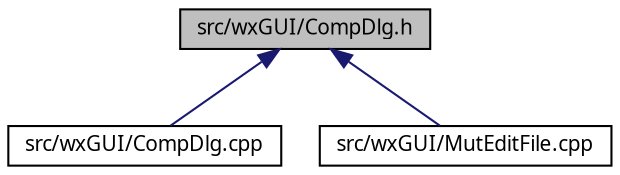 digraph "src/wxGUI/CompDlg.h"
{
  edge [fontname="Sans",fontsize="10",labelfontname="Sans",labelfontsize="10"];
  node [fontname="Sans",fontsize="10",shape=record];
  Node65 [label="src/wxGUI/CompDlg.h",height=0.2,width=0.4,color="black", fillcolor="grey75", style="filled", fontcolor="black"];
  Node65 -> Node66 [dir="back",color="midnightblue",fontsize="10",style="solid",fontname="Sans"];
  Node66 [label="src/wxGUI/CompDlg.cpp",height=0.2,width=0.4,color="black", fillcolor="white", style="filled",URL="$dc/d5e/CompDlg_8cpp.html",tooltip="Compile dialog. "];
  Node65 -> Node67 [dir="back",color="midnightblue",fontsize="10",style="solid",fontname="Sans"];
  Node67 [label="src/wxGUI/MutEditFile.cpp",height=0.2,width=0.4,color="black", fillcolor="white", style="filled",URL="$d1/da4/MutEditFile_8cpp.html",tooltip="Mutabor Edit window for Mutabor-files. "];
}
